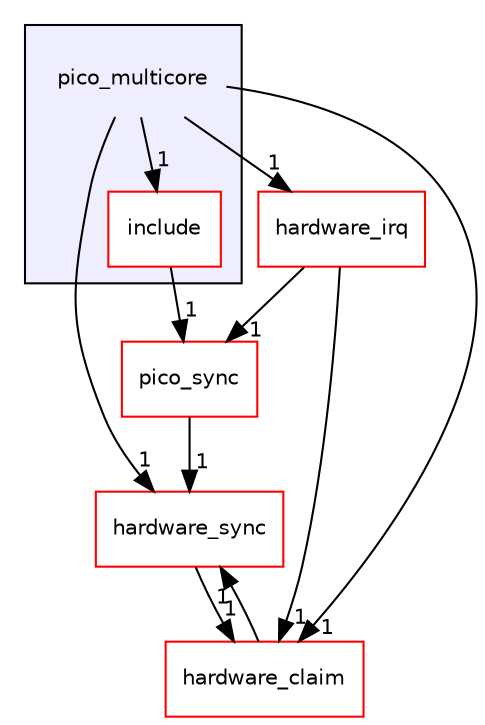 digraph "pico_multicore" {
  compound=true
  node [ fontsize="10", fontname="Helvetica"];
  edge [ labelfontsize="10", labelfontname="Helvetica"];
  subgraph clusterdir_5b47282e8acbaa334799939c0536d552 {
    graph [ bgcolor="#eeeeff", pencolor="black", label="" URL="dir_5b47282e8acbaa334799939c0536d552.html"];
    dir_5b47282e8acbaa334799939c0536d552 [shape=plaintext label="pico_multicore"];
    dir_9b0518532b2df1183db348eb3c293c62 [shape=box label="include" color="red" fillcolor="white" style="filled" URL="dir_9b0518532b2df1183db348eb3c293c62.html"];
  }
  dir_80049ec721efe325411d59f8402ca4d2 [shape=box label="pico_sync" fillcolor="white" style="filled" color="red" URL="dir_80049ec721efe325411d59f8402ca4d2.html"];
  dir_e78bca571b31016e4658788ba82f9ab9 [shape=box label="hardware_irq" fillcolor="white" style="filled" color="red" URL="dir_e78bca571b31016e4658788ba82f9ab9.html"];
  dir_d15b2aa8e1621cef9dbcedcfffb30689 [shape=box label="hardware_claim" fillcolor="white" style="filled" color="red" URL="dir_d15b2aa8e1621cef9dbcedcfffb30689.html"];
  dir_992bccbfc838886b69a13f304f758bbd [shape=box label="hardware_sync" fillcolor="white" style="filled" color="red" URL="dir_992bccbfc838886b69a13f304f758bbd.html"];
  dir_9b0518532b2df1183db348eb3c293c62->dir_80049ec721efe325411d59f8402ca4d2 [headlabel="1", labeldistance=1.5 headhref="dir_000170_000029.html"];
  dir_80049ec721efe325411d59f8402ca4d2->dir_992bccbfc838886b69a13f304f758bbd [headlabel="1", labeldistance=1.5 headhref="dir_000029_000032.html"];
  dir_5b47282e8acbaa334799939c0536d552->dir_9b0518532b2df1183db348eb3c293c62 [headlabel="1", labeldistance=1.5 headhref="dir_000169_000170.html"];
  dir_5b47282e8acbaa334799939c0536d552->dir_e78bca571b31016e4658788ba82f9ab9 [headlabel="1", labeldistance=1.5 headhref="dir_000169_000087.html"];
  dir_5b47282e8acbaa334799939c0536d552->dir_d15b2aa8e1621cef9dbcedcfffb30689 [headlabel="1", labeldistance=1.5 headhref="dir_000169_000062.html"];
  dir_5b47282e8acbaa334799939c0536d552->dir_992bccbfc838886b69a13f304f758bbd [headlabel="1", labeldistance=1.5 headhref="dir_000169_000032.html"];
  dir_e78bca571b31016e4658788ba82f9ab9->dir_80049ec721efe325411d59f8402ca4d2 [headlabel="1", labeldistance=1.5 headhref="dir_000087_000029.html"];
  dir_e78bca571b31016e4658788ba82f9ab9->dir_d15b2aa8e1621cef9dbcedcfffb30689 [headlabel="1", labeldistance=1.5 headhref="dir_000087_000062.html"];
  dir_d15b2aa8e1621cef9dbcedcfffb30689->dir_992bccbfc838886b69a13f304f758bbd [headlabel="1", labeldistance=1.5 headhref="dir_000062_000032.html"];
  dir_992bccbfc838886b69a13f304f758bbd->dir_d15b2aa8e1621cef9dbcedcfffb30689 [headlabel="1", labeldistance=1.5 headhref="dir_000032_000062.html"];
}
